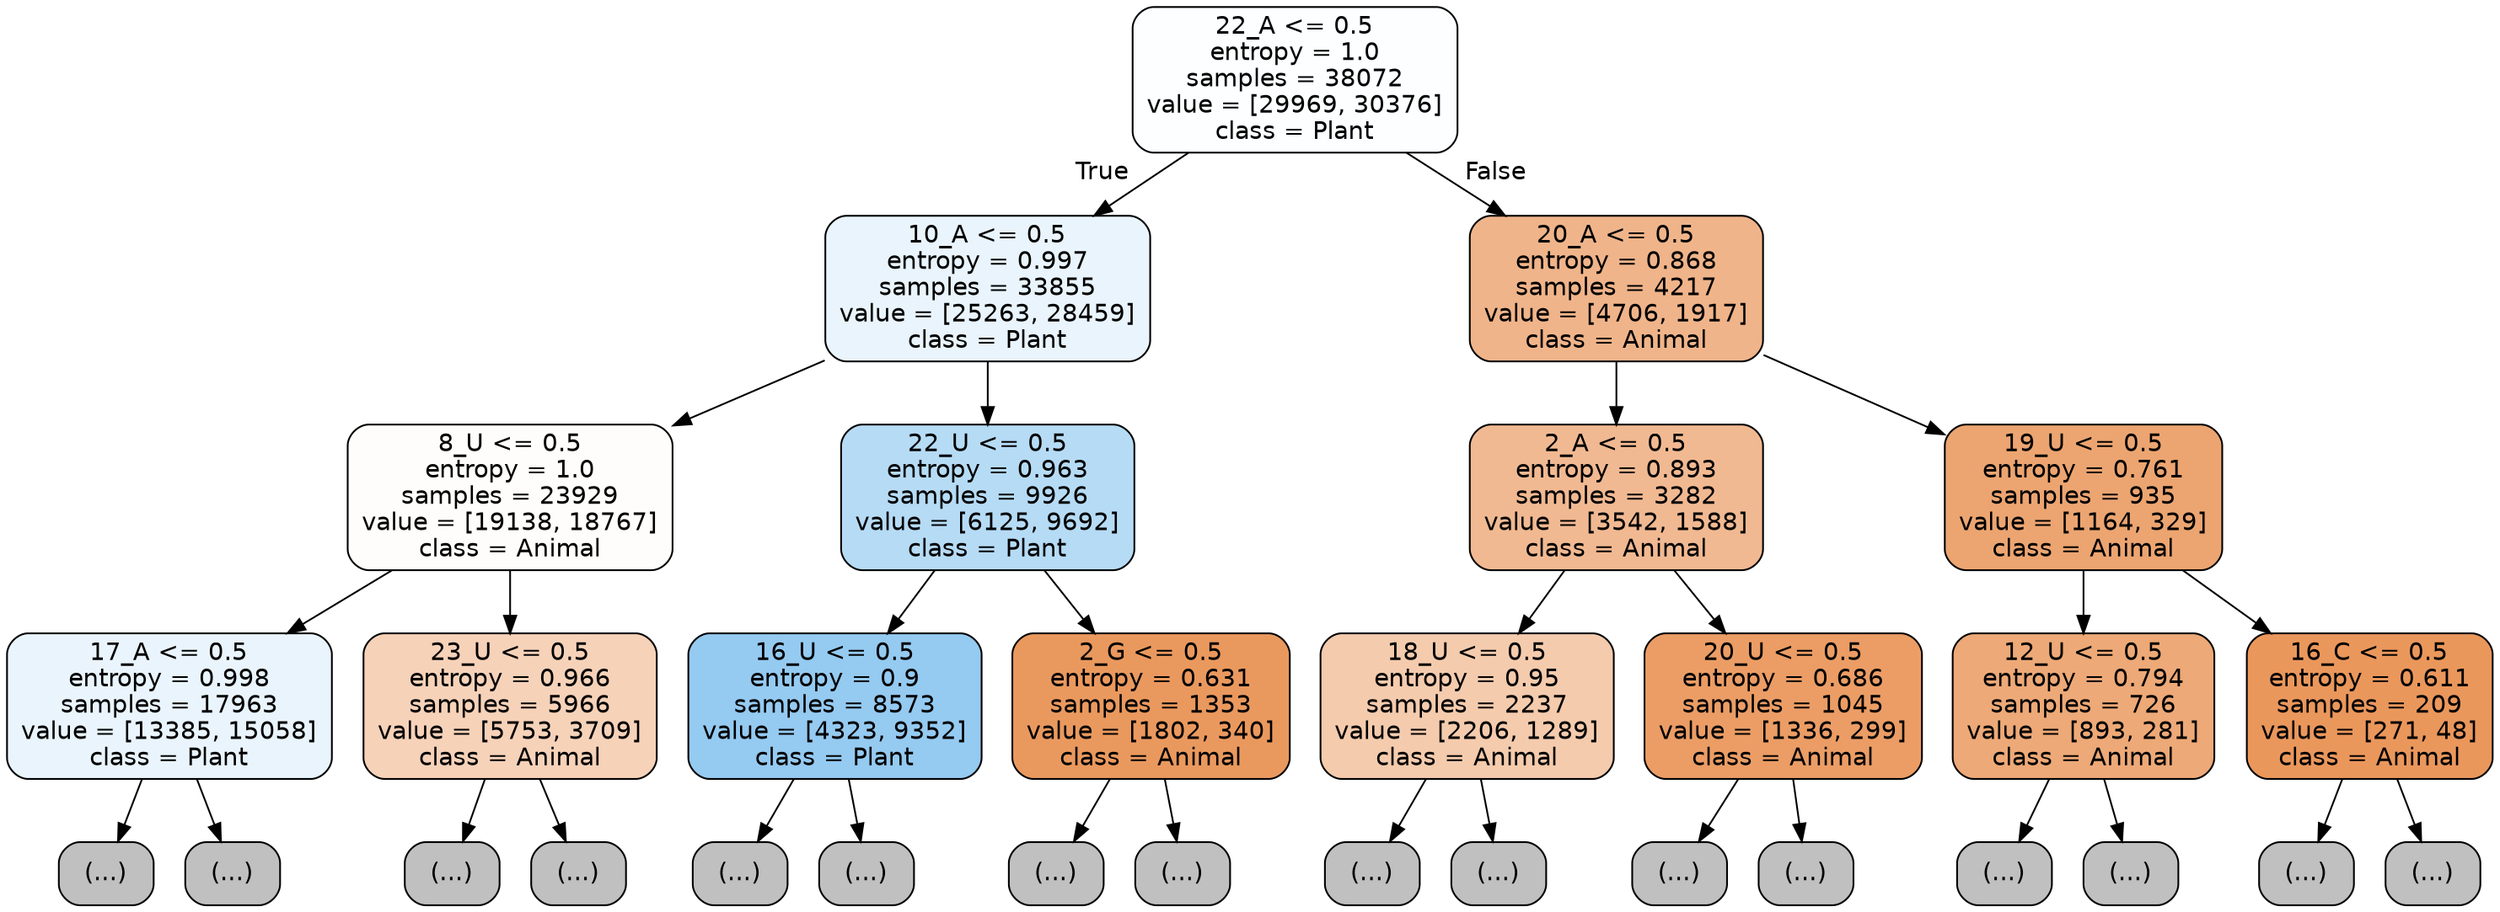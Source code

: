 digraph Tree {
node [shape=box, style="filled, rounded", color="black", fontname="helvetica"] ;
edge [fontname="helvetica"] ;
0 [label="22_A <= 0.5\nentropy = 1.0\nsamples = 38072\nvalue = [29969, 30376]\nclass = Plant", fillcolor="#fcfeff"] ;
1 [label="10_A <= 0.5\nentropy = 0.997\nsamples = 33855\nvalue = [25263, 28459]\nclass = Plant", fillcolor="#e9f4fc"] ;
0 -> 1 [labeldistance=2.5, labelangle=45, headlabel="True"] ;
2 [label="8_U <= 0.5\nentropy = 1.0\nsamples = 23929\nvalue = [19138, 18767]\nclass = Animal", fillcolor="#fefdfb"] ;
1 -> 2 ;
3 [label="17_A <= 0.5\nentropy = 0.998\nsamples = 17963\nvalue = [13385, 15058]\nclass = Plant", fillcolor="#e9f4fc"] ;
2 -> 3 ;
4 [label="(...)", fillcolor="#C0C0C0"] ;
3 -> 4 ;
6365 [label="(...)", fillcolor="#C0C0C0"] ;
3 -> 6365 ;
8172 [label="23_U <= 0.5\nentropy = 0.966\nsamples = 5966\nvalue = [5753, 3709]\nclass = Animal", fillcolor="#f6d2b9"] ;
2 -> 8172 ;
8173 [label="(...)", fillcolor="#C0C0C0"] ;
8172 -> 8173 ;
11200 [label="(...)", fillcolor="#C0C0C0"] ;
8172 -> 11200 ;
11345 [label="22_U <= 0.5\nentropy = 0.963\nsamples = 9926\nvalue = [6125, 9692]\nclass = Plant", fillcolor="#b6dbf5"] ;
1 -> 11345 ;
11346 [label="16_U <= 0.5\nentropy = 0.9\nsamples = 8573\nvalue = [4323, 9352]\nclass = Plant", fillcolor="#95caf1"] ;
11345 -> 11346 ;
11347 [label="(...)", fillcolor="#C0C0C0"] ;
11346 -> 11347 ;
13468 [label="(...)", fillcolor="#C0C0C0"] ;
11346 -> 13468 ;
14361 [label="2_G <= 0.5\nentropy = 0.631\nsamples = 1353\nvalue = [1802, 340]\nclass = Animal", fillcolor="#ea995e"] ;
11345 -> 14361 ;
14362 [label="(...)", fillcolor="#C0C0C0"] ;
14361 -> 14362 ;
14733 [label="(...)", fillcolor="#C0C0C0"] ;
14361 -> 14733 ;
14846 [label="20_A <= 0.5\nentropy = 0.868\nsamples = 4217\nvalue = [4706, 1917]\nclass = Animal", fillcolor="#f0b48a"] ;
0 -> 14846 [labeldistance=2.5, labelangle=-45, headlabel="False"] ;
14847 [label="2_A <= 0.5\nentropy = 0.893\nsamples = 3282\nvalue = [3542, 1588]\nclass = Animal", fillcolor="#f1b992"] ;
14846 -> 14847 ;
14848 [label="18_U <= 0.5\nentropy = 0.95\nsamples = 2237\nvalue = [2206, 1289]\nclass = Animal", fillcolor="#f4cbad"] ;
14847 -> 14848 ;
14849 [label="(...)", fillcolor="#C0C0C0"] ;
14848 -> 14849 ;
15606 [label="(...)", fillcolor="#C0C0C0"] ;
14848 -> 15606 ;
15927 [label="20_U <= 0.5\nentropy = 0.686\nsamples = 1045\nvalue = [1336, 299]\nclass = Animal", fillcolor="#eb9d65"] ;
14847 -> 15927 ;
15928 [label="(...)", fillcolor="#C0C0C0"] ;
15927 -> 15928 ;
16199 [label="(...)", fillcolor="#C0C0C0"] ;
15927 -> 16199 ;
16306 [label="19_U <= 0.5\nentropy = 0.761\nsamples = 935\nvalue = [1164, 329]\nclass = Animal", fillcolor="#eca571"] ;
14846 -> 16306 ;
16307 [label="12_U <= 0.5\nentropy = 0.794\nsamples = 726\nvalue = [893, 281]\nclass = Animal", fillcolor="#eda977"] ;
16306 -> 16307 ;
16308 [label="(...)", fillcolor="#C0C0C0"] ;
16307 -> 16308 ;
16613 [label="(...)", fillcolor="#C0C0C0"] ;
16307 -> 16613 ;
16710 [label="16_C <= 0.5\nentropy = 0.611\nsamples = 209\nvalue = [271, 48]\nclass = Animal", fillcolor="#ea975c"] ;
16306 -> 16710 ;
16711 [label="(...)", fillcolor="#C0C0C0"] ;
16710 -> 16711 ;
16754 [label="(...)", fillcolor="#C0C0C0"] ;
16710 -> 16754 ;
}